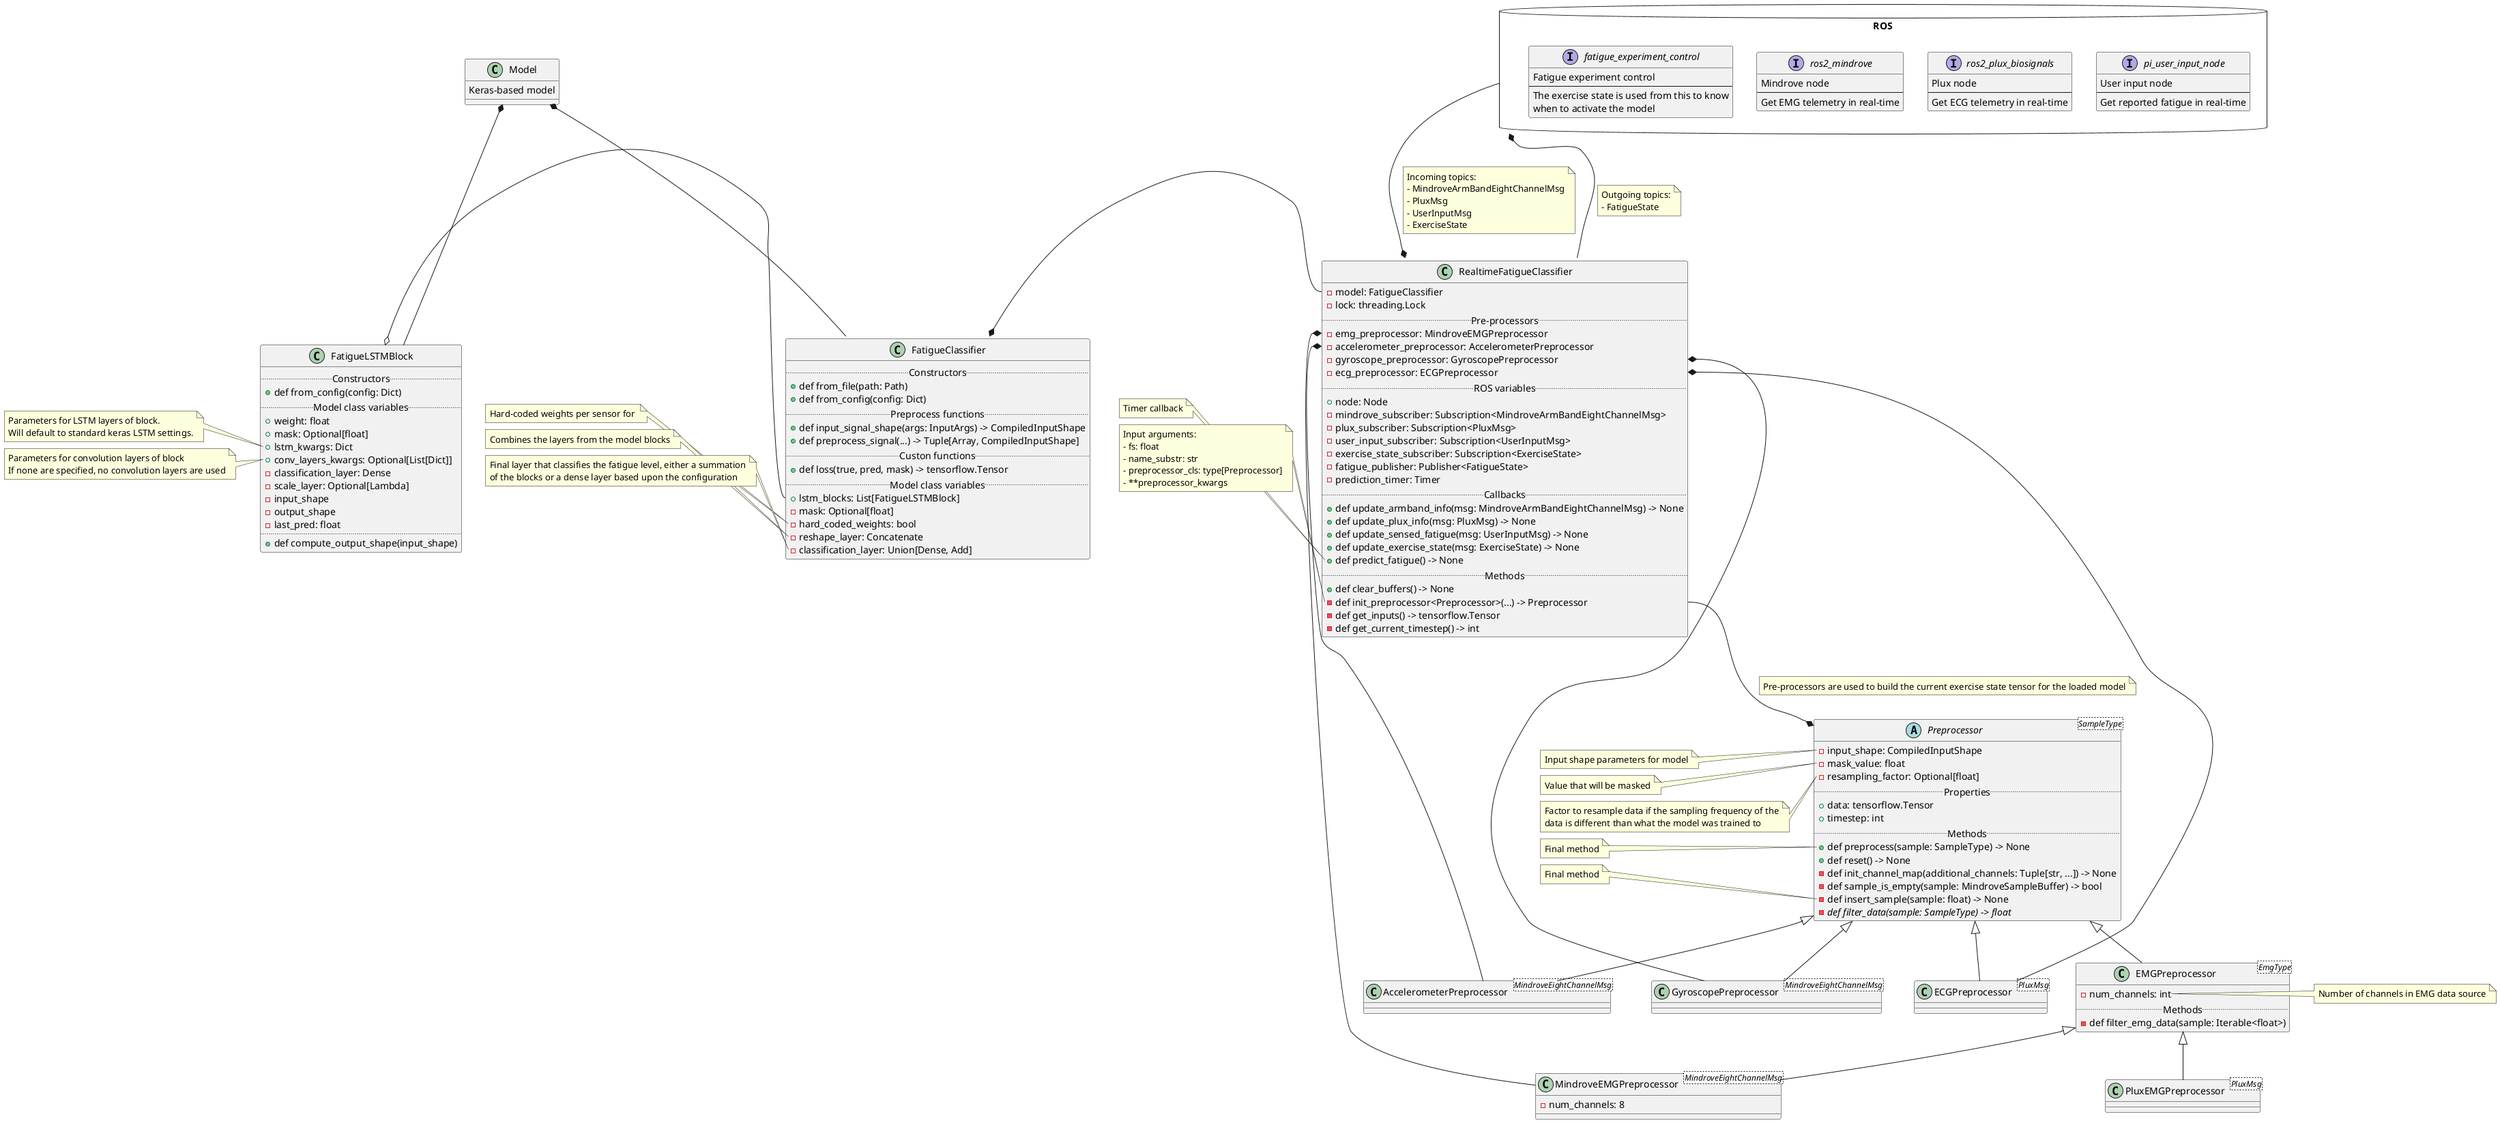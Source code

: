 @startuml

class RealtimeFatigueClassifier {
    - model: FatigueClassifier
    - lock: threading.Lock
    ..Pre-processors..
    - emg_preprocessor: MindroveEMGPreprocessor
    - accelerometer_preprocessor: AccelerometerPreprocessor
    - gyroscope_preprocessor: GyroscopePreprocessor
    - ecg_preprocessor: ECGPreprocessor
    ..ROS variables..
    + node: Node
    - mindrove_subscriber: Subscription<MindroveArmBandEightChannelMsg>
    - plux_subscriber: Subscription<PluxMsg>
    - user_input_subscriber: Subscription<UserInputMsg>
    - exercise_state_subscriber: Subscription<ExerciseState>
    - fatigue_publisher: Publisher<FatigueState>
    - prediction_timer: Timer
    ..Callbacks..
    + def update_armband_info(msg: MindroveArmBandEightChannelMsg) -> None
    + def update_plux_info(msg: PluxMsg) -> None
    + def update_sensed_fatigue(msg: UserInputMsg) -> None
    + def update_exercise_state(msg: ExerciseState) -> None
    + def predict_fatigue() -> None
    ..Methods..
    + def clear_buffers() -> None
    - def init_preprocessor<Preprocessor>(...) -> Preprocessor
    - def get_inputs() -> tensorflow.Tensor
    - def get_current_timestep() -> int
}

class Model {
    Keras-based model
}

class FatigueClassifier {
    ..Constructors..
    + def from_file(path: Path)
    + def from_config(config: Dict)
    ..Preprocess functions..
    + def input_signal_shape(args: InputArgs) -> CompiledInputShape
    + def preprocess_signal(...) -> Tuple[Array, CompiledInputShape]
    ..Custon functions..
    + def loss(true, pred, mask) -> tensorflow.Tensor
    ..Model class variables..
    + lstm_blocks: List[FatigueLSTMBlock]
    - mask: Optional[float]
    - hard_coded_weights: bool
    - reshape_layer: Concatenate
    - classification_layer: Union[Dense, Add]
}

class FatigueLSTMBlock {
    ..Constructors..
    + def from_config(config: Dict)
    ..Model class variables..
    + weight: float
    + mask: Optional[float]
    + lstm_kwargs: Dict
    + conv_layers_kwargs: Optional[List[Dict]]
    - classification_layer: Dense
    - scale_layer: Optional[Lambda]
    - input_shape
    - output_shape
    - last_pred: float
    ....
    + def compute_output_shape(input_shape)
}

note left of FatigueLSTMBlock::lstm_kwargs
Parameters for LSTM layers of block. 
Will default to standard keras LSTM settings.
end note

note left of FatigueLSTMBlock::conv_layers_kwargs
Parameters for convolution layers of block
If none are specified, no convolution layers are used
end note

note left of FatigueClassifier::hard_coded_weights
Hard-coded weights per sensor for 
end note

note left of FatigueClassifier::reshape_layer
Combines the layers from the model blocks
end note

note left of FatigueClassifier::classification_layer
Final layer that classifies the fatigue level, either a summation
of the blocks or a dense layer based upon the configuration
end note

Model *-down- FatigueClassifier
Model *-down- FatigueLSTMBlock
FatigueLSTMBlock o-right- FatigueClassifier::lstm_blocks
FatigueClassifier *-right- RealtimeFatigueClassifier::model

note left of RealtimeFatigueClassifier::predict_fatigue
Timer callback
end note

note left of RealtimeFatigueClassifier::init_preprocessor
Input arguments:
- fs: float
- name_substr: str
- preprocessor_cls: type[Preprocessor]
- **preprocessor_kwargs
end note

abstract class Preprocessor<SampleType> {
    - input_shape: CompiledInputShape
    - mask_value: float
    - resampling_factor: Optional[float]
    ..Properties..
    + data: tensorflow.Tensor
    + timestep: int
    ..Methods..
    + def preprocess(sample: SampleType) -> None
    + def reset() -> None
    - def init_channel_map(additional_channels: Tuple[str, ...]) -> None
    - def sample_is_empty(sample: MindroveSampleBuffer) -> bool
    - def insert_sample(sample: float) -> None
    {abstract} - def filter_data(sample: SampleType) -> float
}

note left of Preprocessor::input_shape
Input shape parameters for model
end note

note left of Preprocessor::mask_value
Value that will be masked
end note

note left of Preprocessor::resampling_factor
Factor to resample data if the sampling frequency of the
data is different than what the model was trained to
end note

note left of Preprocessor::preprocess
Final method
end note

note left of Preprocessor::insert_sample
Final method
end note

class EMGPreprocessor<EmgType>
{
    - num_channels: int
    ..Methods..
    - def filter_emg_data(sample: Iterable<float>)
}

note right of EMGPreprocessor::num_channels
Number of channels in EMG data source
end note

class MindroveEMGPreprocessor<MindroveEightChannelMsg>
{
    - num_channels: 8
}

class PluxEMGPreprocessor<PluxMsg>
class AccelerometerPreprocessor<MindroveEightChannelMsg>
class GyroscopePreprocessor<MindroveEightChannelMsg>
class ECGPreprocessor<PluxMsg>

package ROS <<database>> {
    interface fatigue_experiment_control {
        Fatigue experiment control
        --
        The exercise state is used from this to know
        when to activate the model
    }
    interface ros2_mindrove {
        Mindrove node
        --
        Get EMG telemetry in real-time
    }
    interface ros2_plux_biosignals {
        Plux node
        --
        Get ECG telemetry in real-time
    }
    interface pi_user_input_node {
        User input node
        --
        Get reported fatigue in real-time
    }

    fatigue_experiment_control -right[hidden]- ros2_mindrove
    ros2_mindrove -right[hidden]- ros2_plux_biosignals
    ros2_plux_biosignals -right[hidden]- pi_user_input_node
}

ROS --* RealtimeFatigueClassifier : " "
note on link
Incoming topics:
- MindroveArmBandEightChannelMsg
- PluxMsg
- UserInputMsg
- ExerciseState
end note

ROS *-- RealtimeFatigueClassifier : " "
note on link
Outgoing topics:
- FatigueState
end note 

Preprocessor <|-- EMGPreprocessor
Preprocessor <|-- AccelerometerPreprocessor
Preprocessor <|-- GyroscopePreprocessor
Preprocessor <|-- ECGPreprocessor

EMGPreprocessor <|-- MindroveEMGPreprocessor
EMGPreprocessor <|-- PluxEMGPreprocessor

MindroveEMGPreprocessor --* RealtimeFatigueClassifier::emg_preprocessor
AccelerometerPreprocessor --* RealtimeFatigueClassifier::accelerometer_preprocessor
GyroscopePreprocessor --* RealtimeFatigueClassifier::gyroscope_preprocessor
ECGPreprocessor --* RealtimeFatigueClassifier::ecg_preprocessor

RealtimeFatigueClassifier::init_preprocessor --* Preprocessor : " "
note on link
Pre-processors are used to build the current exercise state tensor for the loaded model
end note

@enduml
